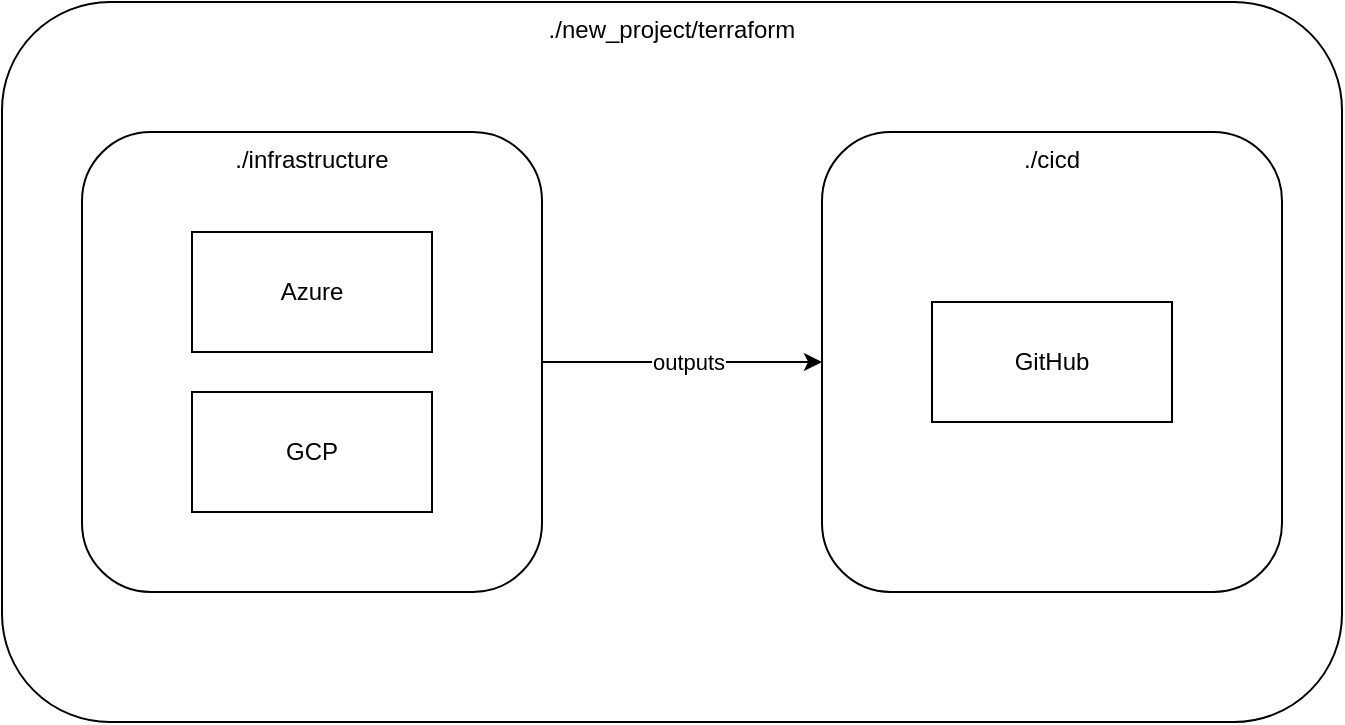 <mxfile>
    <diagram id="FpL0RgpE9faJpigE-HL0" name="Page-1">
        <mxGraphModel dx="378" dy="354" grid="1" gridSize="10" guides="1" tooltips="1" connect="1" arrows="1" fold="1" page="1" pageScale="1" pageWidth="850" pageHeight="1100" math="0" shadow="0">
            <root>
                <mxCell id="0"/>
                <mxCell id="1" parent="0"/>
                <mxCell id="13" value="./new_project/terraform" style="rounded=1;whiteSpace=wrap;html=1;verticalAlign=top;" parent="1" vertex="1">
                    <mxGeometry x="150" y="155" width="670" height="360" as="geometry"/>
                </mxCell>
                <mxCell id="2" value="./infrastructure" style="whiteSpace=wrap;html=1;aspect=fixed;verticalAlign=top;rounded=1;" parent="1" vertex="1">
                    <mxGeometry x="190" y="220" width="230" height="230" as="geometry"/>
                </mxCell>
                <mxCell id="3" value="Azure" style="rounded=0;whiteSpace=wrap;html=1;" parent="1" vertex="1">
                    <mxGeometry x="245" y="270" width="120" height="60" as="geometry"/>
                </mxCell>
                <mxCell id="4" value="GCP" style="rounded=0;whiteSpace=wrap;html=1;" parent="1" vertex="1">
                    <mxGeometry x="245" y="350" width="120" height="60" as="geometry"/>
                </mxCell>
                <mxCell id="6" value="./cicd" style="whiteSpace=wrap;html=1;aspect=fixed;verticalAlign=top;rounded=1;" parent="1" vertex="1">
                    <mxGeometry x="560" y="220" width="230" height="230" as="geometry"/>
                </mxCell>
                <mxCell id="7" value="GitHub" style="rounded=0;whiteSpace=wrap;html=1;" parent="1" vertex="1">
                    <mxGeometry x="615" y="305" width="120" height="60" as="geometry"/>
                </mxCell>
                <mxCell id="8" value="" style="endArrow=classic;html=1;exitX=1;exitY=0.5;exitDx=0;exitDy=0;entryX=0;entryY=0.5;entryDx=0;entryDy=0;" parent="1" source="2" target="6" edge="1">
                    <mxGeometry width="50" height="50" relative="1" as="geometry">
                        <mxPoint x="510" y="490" as="sourcePoint"/>
                        <mxPoint x="560" y="440" as="targetPoint"/>
                    </mxGeometry>
                </mxCell>
                <mxCell id="9" value="outputs" style="edgeLabel;html=1;align=center;verticalAlign=middle;resizable=0;points=[];" parent="8" vertex="1" connectable="0">
                    <mxGeometry x="0.043" y="-1" relative="1" as="geometry">
                        <mxPoint y="-1" as="offset"/>
                    </mxGeometry>
                </mxCell>
            </root>
        </mxGraphModel>
    </diagram>
</mxfile>
